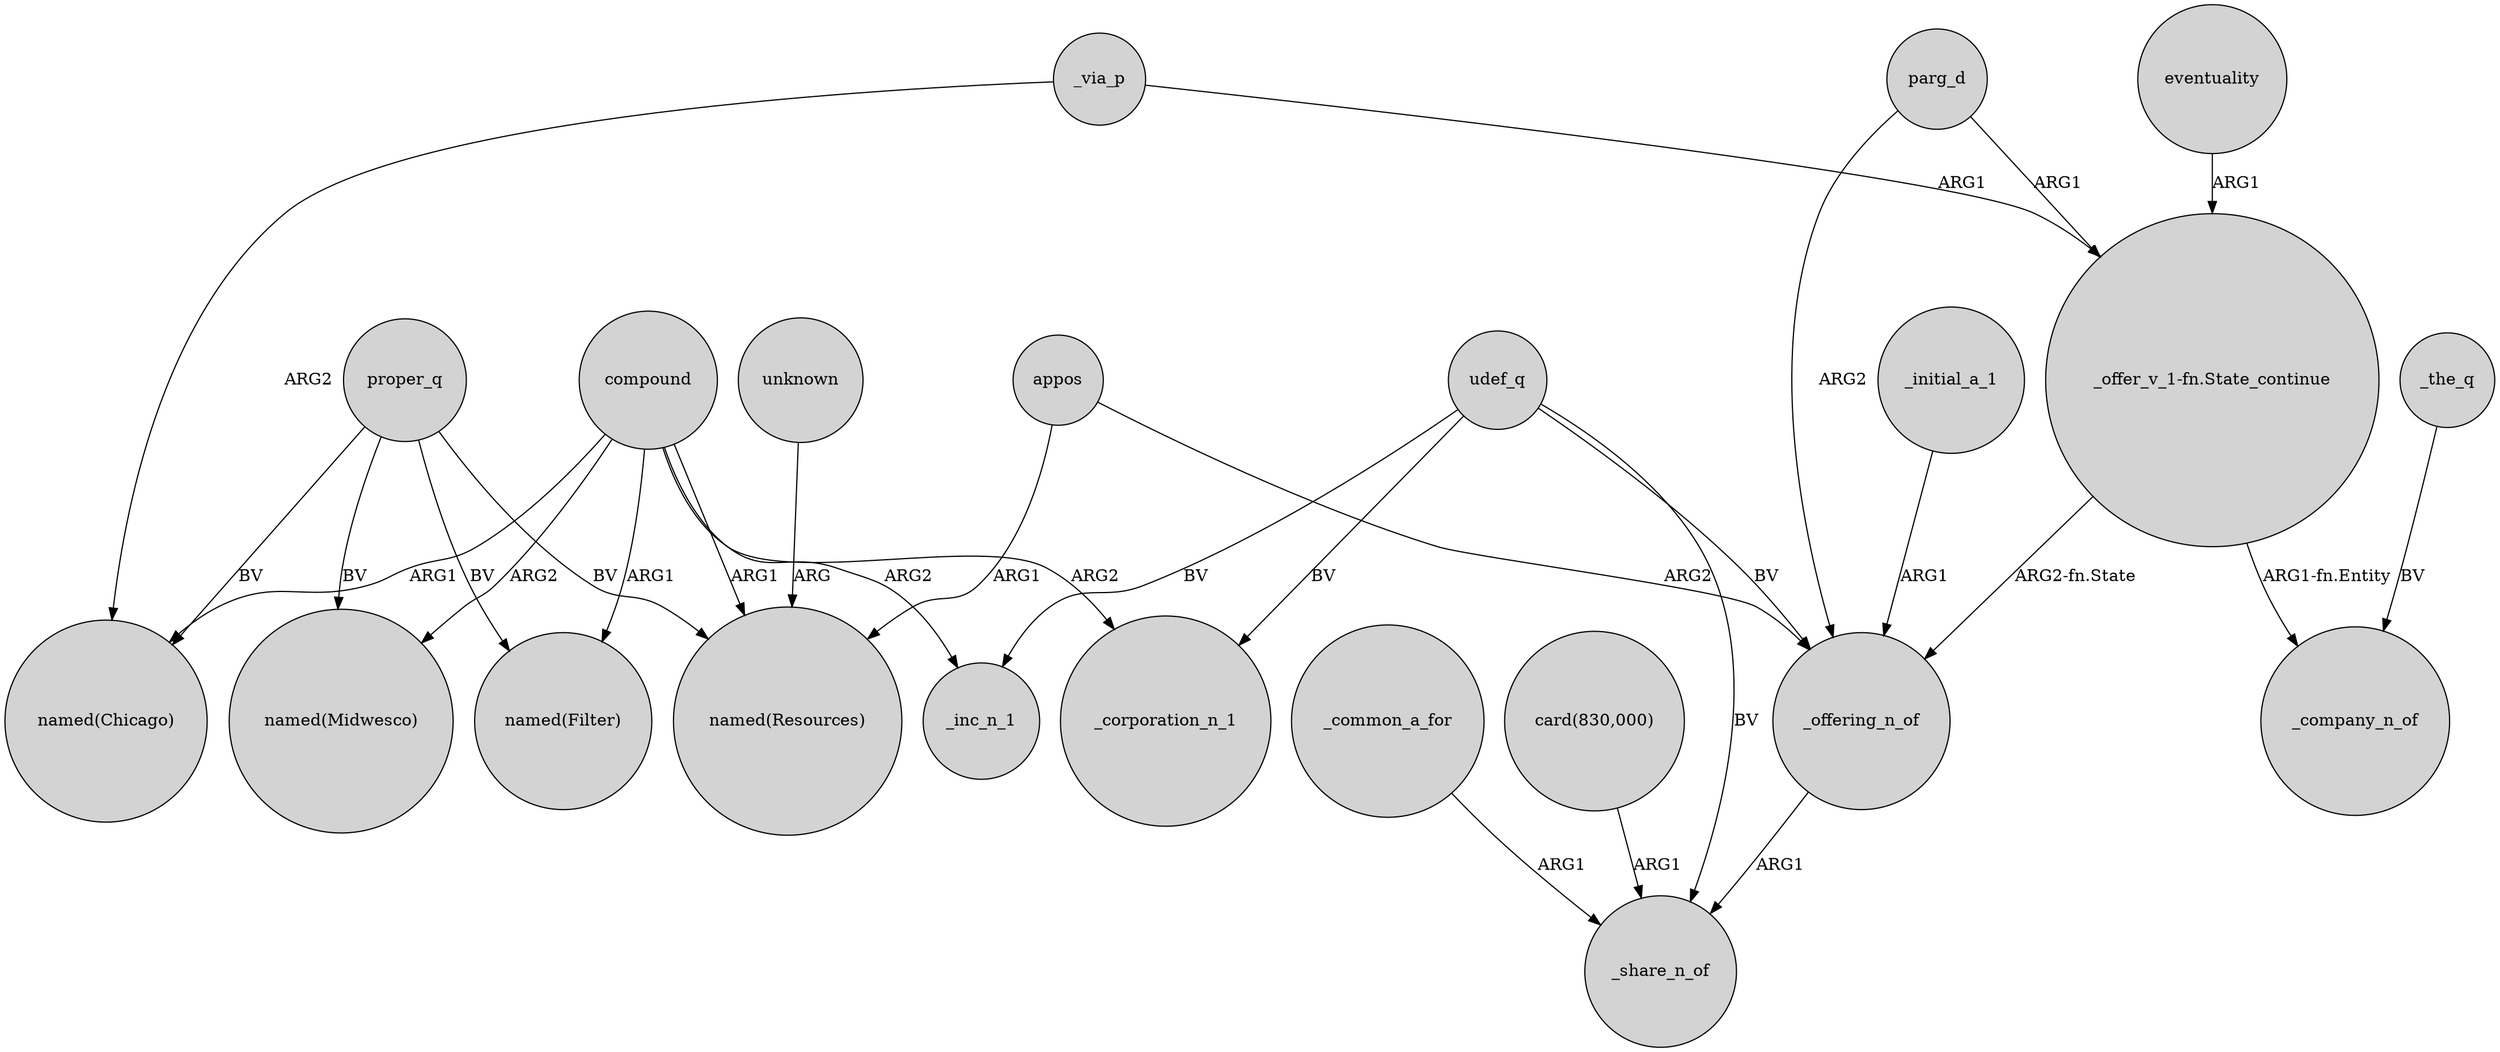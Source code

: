 digraph {
	node [shape=circle style=filled]
	appos -> "named(Resources)" [label=ARG1]
	_via_p -> "named(Chicago)" [label=ARG2]
	proper_q -> "named(Resources)" [label=BV]
	appos -> _offering_n_of [label=ARG2]
	proper_q -> "named(Midwesco)" [label=BV]
	_common_a_for -> _share_n_of [label=ARG1]
	compound -> "named(Resources)" [label=ARG1]
	"card(830,000)" -> _share_n_of [label=ARG1]
	_offering_n_of -> _share_n_of [label=ARG1]
	parg_d -> "_offer_v_1-fn.State_continue" [label=ARG1]
	unknown -> "named(Resources)" [label=ARG]
	_via_p -> "_offer_v_1-fn.State_continue" [label=ARG1]
	_initial_a_1 -> _offering_n_of [label=ARG1]
	udef_q -> _inc_n_1 [label=BV]
	compound -> "named(Filter)" [label=ARG1]
	compound -> _inc_n_1 [label=ARG2]
	udef_q -> _share_n_of [label=BV]
	proper_q -> "named(Chicago)" [label=BV]
	compound -> "named(Midwesco)" [label=ARG2]
	compound -> "named(Chicago)" [label=ARG1]
	compound -> _corporation_n_1 [label=ARG2]
	udef_q -> _corporation_n_1 [label=BV]
	parg_d -> _offering_n_of [label=ARG2]
	"_offer_v_1-fn.State_continue" -> _company_n_of [label="ARG1-fn.Entity"]
	"_offer_v_1-fn.State_continue" -> _offering_n_of [label="ARG2-fn.State"]
	udef_q -> _offering_n_of [label=BV]
	eventuality -> "_offer_v_1-fn.State_continue" [label=ARG1]
	_the_q -> _company_n_of [label=BV]
	proper_q -> "named(Filter)" [label=BV]
}
